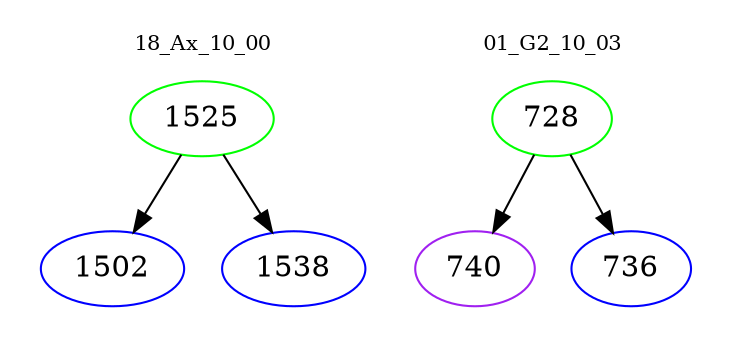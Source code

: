 digraph{
subgraph cluster_0 {
color = white
label = "18_Ax_10_00";
fontsize=10;
T0_1525 [label="1525", color="green"]
T0_1525 -> T0_1502 [color="black"]
T0_1502 [label="1502", color="blue"]
T0_1525 -> T0_1538 [color="black"]
T0_1538 [label="1538", color="blue"]
}
subgraph cluster_1 {
color = white
label = "01_G2_10_03";
fontsize=10;
T1_728 [label="728", color="green"]
T1_728 -> T1_740 [color="black"]
T1_740 [label="740", color="purple"]
T1_728 -> T1_736 [color="black"]
T1_736 [label="736", color="blue"]
}
}
